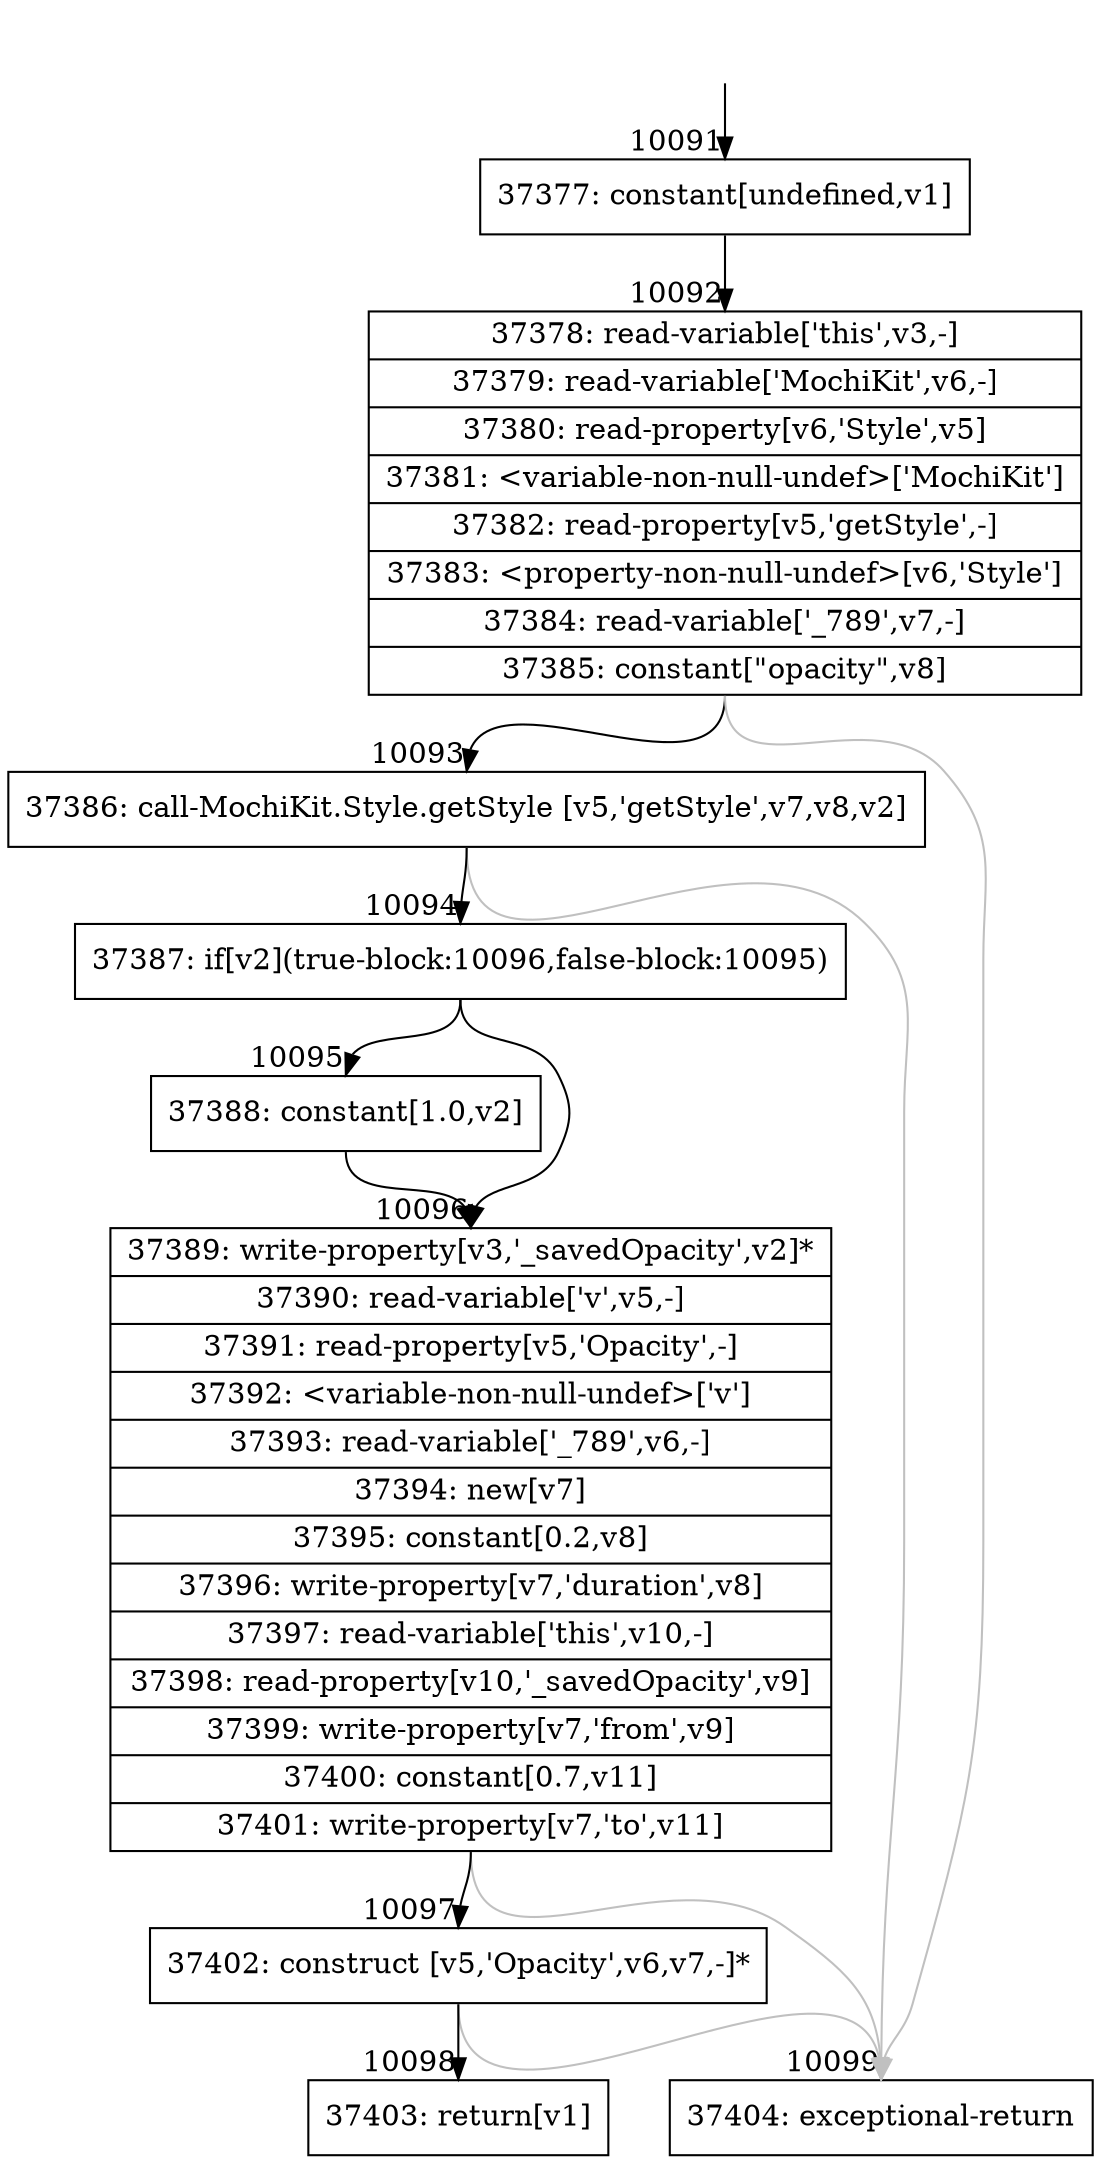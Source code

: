 digraph {
rankdir="TD"
BB_entry723[shape=none,label=""];
BB_entry723 -> BB10091 [tailport=s, headport=n, headlabel="    10091"]
BB10091 [shape=record label="{37377: constant[undefined,v1]}" ] 
BB10091 -> BB10092 [tailport=s, headport=n, headlabel="      10092"]
BB10092 [shape=record label="{37378: read-variable['this',v3,-]|37379: read-variable['MochiKit',v6,-]|37380: read-property[v6,'Style',v5]|37381: \<variable-non-null-undef\>['MochiKit']|37382: read-property[v5,'getStyle',-]|37383: \<property-non-null-undef\>[v6,'Style']|37384: read-variable['_789',v7,-]|37385: constant[\"opacity\",v8]}" ] 
BB10092 -> BB10093 [tailport=s, headport=n, headlabel="      10093"]
BB10092 -> BB10099 [tailport=s, headport=n, color=gray, headlabel="      10099"]
BB10093 [shape=record label="{37386: call-MochiKit.Style.getStyle [v5,'getStyle',v7,v8,v2]}" ] 
BB10093 -> BB10094 [tailport=s, headport=n, headlabel="      10094"]
BB10093 -> BB10099 [tailport=s, headport=n, color=gray]
BB10094 [shape=record label="{37387: if[v2](true-block:10096,false-block:10095)}" ] 
BB10094 -> BB10096 [tailport=s, headport=n, headlabel="      10096"]
BB10094 -> BB10095 [tailport=s, headport=n, headlabel="      10095"]
BB10095 [shape=record label="{37388: constant[1.0,v2]}" ] 
BB10095 -> BB10096 [tailport=s, headport=n]
BB10096 [shape=record label="{37389: write-property[v3,'_savedOpacity',v2]*|37390: read-variable['v',v5,-]|37391: read-property[v5,'Opacity',-]|37392: \<variable-non-null-undef\>['v']|37393: read-variable['_789',v6,-]|37394: new[v7]|37395: constant[0.2,v8]|37396: write-property[v7,'duration',v8]|37397: read-variable['this',v10,-]|37398: read-property[v10,'_savedOpacity',v9]|37399: write-property[v7,'from',v9]|37400: constant[0.7,v11]|37401: write-property[v7,'to',v11]}" ] 
BB10096 -> BB10097 [tailport=s, headport=n, headlabel="      10097"]
BB10096 -> BB10099 [tailport=s, headport=n, color=gray]
BB10097 [shape=record label="{37402: construct [v5,'Opacity',v6,v7,-]*}" ] 
BB10097 -> BB10098 [tailport=s, headport=n, headlabel="      10098"]
BB10097 -> BB10099 [tailport=s, headport=n, color=gray]
BB10098 [shape=record label="{37403: return[v1]}" ] 
BB10099 [shape=record label="{37404: exceptional-return}" ] 
//#$~ 7096
}
